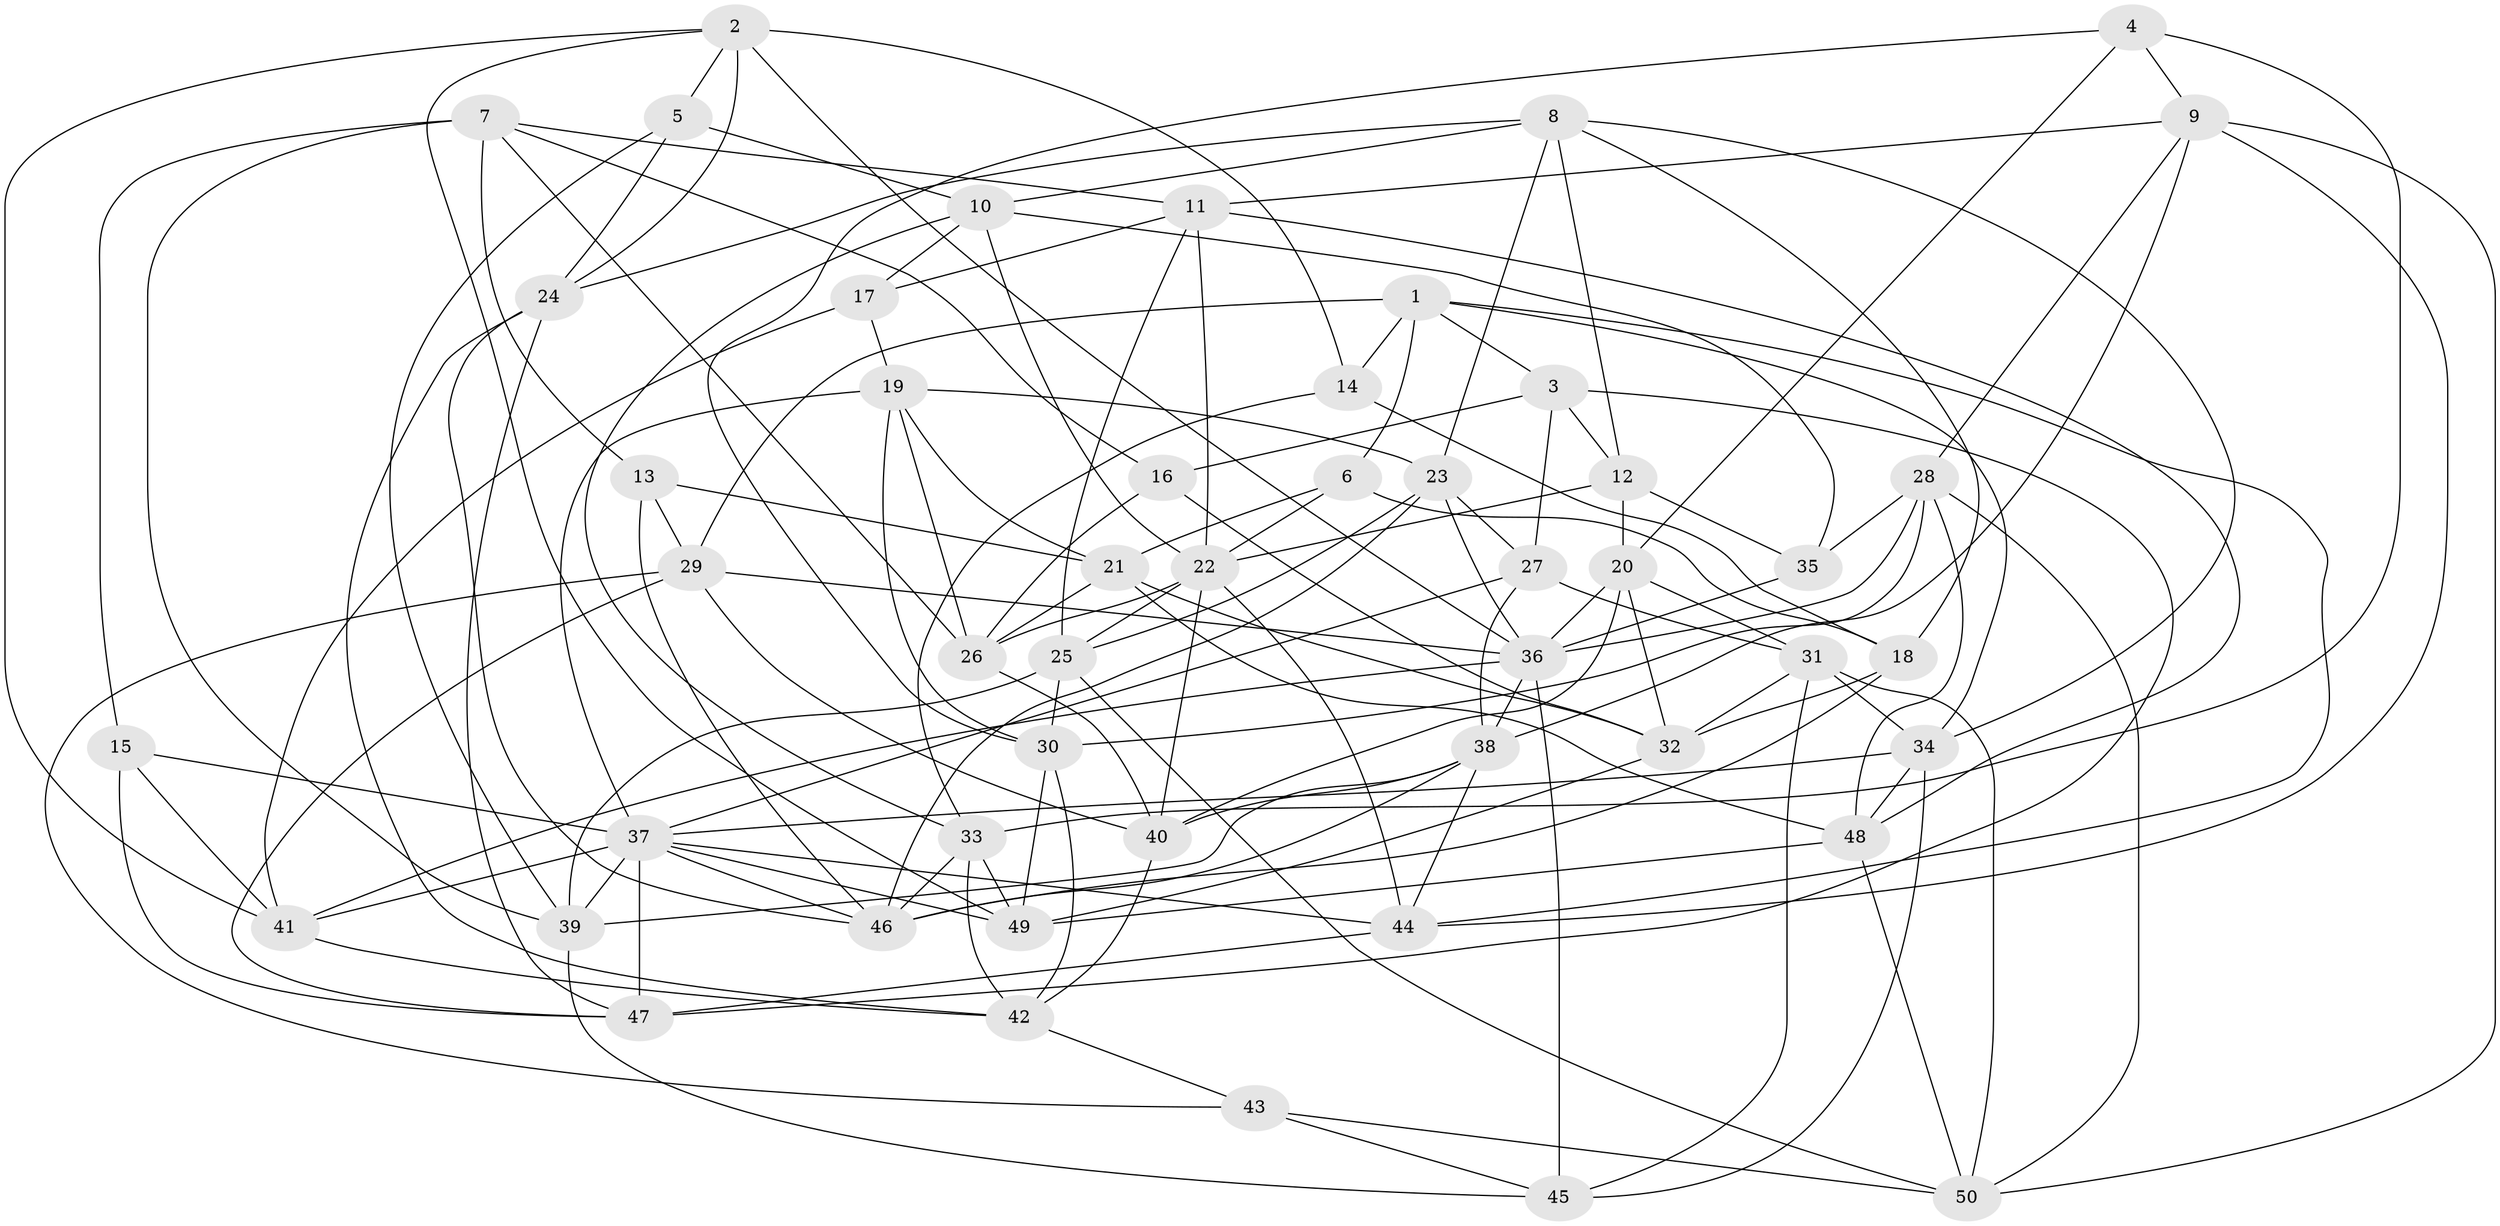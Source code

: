 // original degree distribution, {4: 1.0}
// Generated by graph-tools (version 1.1) at 2025/50/03/09/25 03:50:49]
// undirected, 50 vertices, 143 edges
graph export_dot {
graph [start="1"]
  node [color=gray90,style=filled];
  1;
  2;
  3;
  4;
  5;
  6;
  7;
  8;
  9;
  10;
  11;
  12;
  13;
  14;
  15;
  16;
  17;
  18;
  19;
  20;
  21;
  22;
  23;
  24;
  25;
  26;
  27;
  28;
  29;
  30;
  31;
  32;
  33;
  34;
  35;
  36;
  37;
  38;
  39;
  40;
  41;
  42;
  43;
  44;
  45;
  46;
  47;
  48;
  49;
  50;
  1 -- 3 [weight=1.0];
  1 -- 6 [weight=1.0];
  1 -- 14 [weight=1.0];
  1 -- 29 [weight=1.0];
  1 -- 34 [weight=1.0];
  1 -- 44 [weight=1.0];
  2 -- 5 [weight=1.0];
  2 -- 14 [weight=1.0];
  2 -- 24 [weight=1.0];
  2 -- 36 [weight=1.0];
  2 -- 41 [weight=1.0];
  2 -- 49 [weight=1.0];
  3 -- 12 [weight=2.0];
  3 -- 16 [weight=1.0];
  3 -- 27 [weight=1.0];
  3 -- 47 [weight=1.0];
  4 -- 9 [weight=1.0];
  4 -- 20 [weight=1.0];
  4 -- 30 [weight=1.0];
  4 -- 33 [weight=1.0];
  5 -- 10 [weight=1.0];
  5 -- 24 [weight=1.0];
  5 -- 39 [weight=1.0];
  6 -- 18 [weight=1.0];
  6 -- 21 [weight=1.0];
  6 -- 22 [weight=1.0];
  7 -- 11 [weight=1.0];
  7 -- 13 [weight=1.0];
  7 -- 15 [weight=1.0];
  7 -- 16 [weight=1.0];
  7 -- 26 [weight=1.0];
  7 -- 39 [weight=1.0];
  8 -- 10 [weight=1.0];
  8 -- 12 [weight=1.0];
  8 -- 18 [weight=1.0];
  8 -- 23 [weight=1.0];
  8 -- 24 [weight=1.0];
  8 -- 34 [weight=1.0];
  9 -- 11 [weight=1.0];
  9 -- 28 [weight=1.0];
  9 -- 38 [weight=1.0];
  9 -- 44 [weight=1.0];
  9 -- 50 [weight=1.0];
  10 -- 17 [weight=1.0];
  10 -- 22 [weight=1.0];
  10 -- 33 [weight=1.0];
  10 -- 35 [weight=1.0];
  11 -- 17 [weight=1.0];
  11 -- 22 [weight=1.0];
  11 -- 25 [weight=1.0];
  11 -- 48 [weight=1.0];
  12 -- 20 [weight=1.0];
  12 -- 22 [weight=1.0];
  12 -- 35 [weight=1.0];
  13 -- 21 [weight=1.0];
  13 -- 29 [weight=1.0];
  13 -- 46 [weight=1.0];
  14 -- 18 [weight=1.0];
  14 -- 33 [weight=1.0];
  15 -- 37 [weight=1.0];
  15 -- 41 [weight=1.0];
  15 -- 47 [weight=1.0];
  16 -- 26 [weight=1.0];
  16 -- 32 [weight=1.0];
  17 -- 19 [weight=1.0];
  17 -- 41 [weight=1.0];
  18 -- 32 [weight=1.0];
  18 -- 46 [weight=2.0];
  19 -- 21 [weight=1.0];
  19 -- 23 [weight=1.0];
  19 -- 26 [weight=1.0];
  19 -- 30 [weight=1.0];
  19 -- 37 [weight=1.0];
  20 -- 31 [weight=1.0];
  20 -- 32 [weight=1.0];
  20 -- 36 [weight=1.0];
  20 -- 40 [weight=1.0];
  21 -- 26 [weight=1.0];
  21 -- 32 [weight=1.0];
  21 -- 48 [weight=1.0];
  22 -- 25 [weight=1.0];
  22 -- 26 [weight=1.0];
  22 -- 40 [weight=1.0];
  22 -- 44 [weight=1.0];
  23 -- 25 [weight=1.0];
  23 -- 27 [weight=1.0];
  23 -- 36 [weight=1.0];
  23 -- 46 [weight=1.0];
  24 -- 42 [weight=1.0];
  24 -- 46 [weight=1.0];
  24 -- 47 [weight=1.0];
  25 -- 30 [weight=1.0];
  25 -- 39 [weight=1.0];
  25 -- 50 [weight=1.0];
  26 -- 40 [weight=1.0];
  27 -- 31 [weight=1.0];
  27 -- 37 [weight=1.0];
  27 -- 38 [weight=2.0];
  28 -- 30 [weight=1.0];
  28 -- 35 [weight=1.0];
  28 -- 36 [weight=1.0];
  28 -- 48 [weight=1.0];
  28 -- 50 [weight=1.0];
  29 -- 36 [weight=1.0];
  29 -- 40 [weight=1.0];
  29 -- 43 [weight=1.0];
  29 -- 47 [weight=1.0];
  30 -- 42 [weight=1.0];
  30 -- 49 [weight=1.0];
  31 -- 32 [weight=1.0];
  31 -- 34 [weight=1.0];
  31 -- 45 [weight=1.0];
  31 -- 50 [weight=1.0];
  32 -- 49 [weight=1.0];
  33 -- 42 [weight=1.0];
  33 -- 46 [weight=1.0];
  33 -- 49 [weight=1.0];
  34 -- 37 [weight=1.0];
  34 -- 45 [weight=1.0];
  34 -- 48 [weight=1.0];
  35 -- 36 [weight=1.0];
  36 -- 38 [weight=1.0];
  36 -- 41 [weight=1.0];
  36 -- 45 [weight=2.0];
  37 -- 39 [weight=1.0];
  37 -- 41 [weight=1.0];
  37 -- 44 [weight=1.0];
  37 -- 46 [weight=1.0];
  37 -- 47 [weight=1.0];
  37 -- 49 [weight=1.0];
  38 -- 39 [weight=1.0];
  38 -- 40 [weight=1.0];
  38 -- 44 [weight=1.0];
  38 -- 46 [weight=1.0];
  39 -- 45 [weight=1.0];
  40 -- 42 [weight=1.0];
  41 -- 42 [weight=1.0];
  42 -- 43 [weight=1.0];
  43 -- 45 [weight=1.0];
  43 -- 50 [weight=1.0];
  44 -- 47 [weight=1.0];
  48 -- 49 [weight=1.0];
  48 -- 50 [weight=1.0];
}
